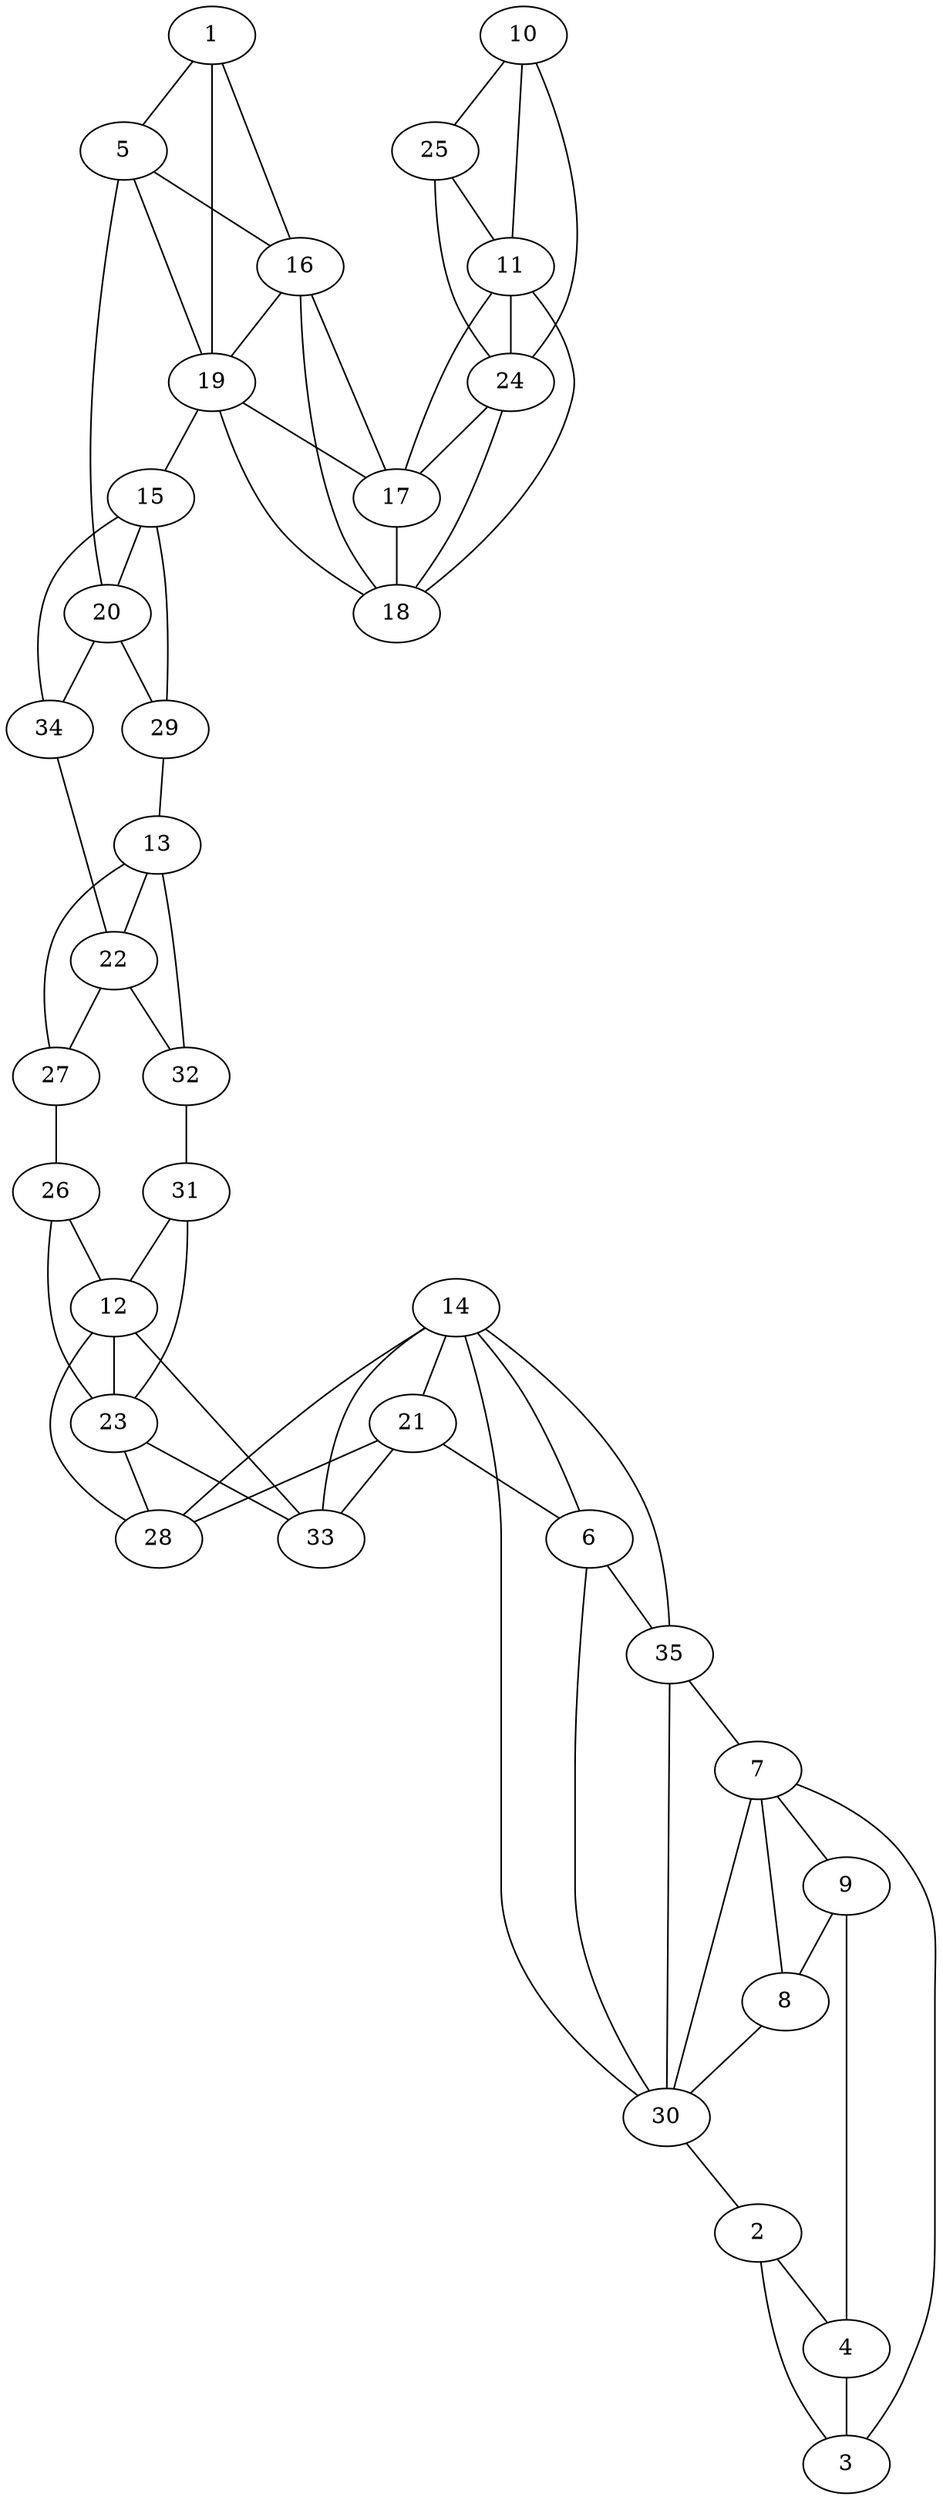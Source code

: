 graph pdb1pm7 {
	1	 [aaLength=9,
		sequence=DHGFRAFAG,
		type=0];
	5	 [aaLength=9,
		sequence=DHGFRAFAG,
		type=0];
	1 -- 5	 [distance0="10.24464",
		frequency=1,
		type0=1];
	16	 [aaLength=8,
		sequence=GLFFEWLT,
		type=1];
	1 -- 16	 [distance0="25.6276",
		frequency=1,
		type0=2];
	19	 [aaLength=8,
		sequence=GLFFEWLT,
		type=1];
	1 -- 19	 [distance0="25.6276",
		frequency=1,
		type0=3];
	2	 [aaLength=6,
		sequence=SDRDAA,
		type=0];
	3	 [aaLength=8,
		sequence=SFEDVRAS,
		type=0];
	2 -- 3	 [distance0="16.43256",
		distance1="2.0",
		frequency=2,
		type0=1,
		type1=4];
	4	 [aaLength=11,
		sequence=RWEQTQRFIGE,
		type=0];
	2 -- 4	 [distance0="28.57914",
		frequency=1,
		type0=2];
	7	 [aaLength=6,
		sequence=SDRDAA,
		type=0];
	3 -- 7	 [distance0="53.94326",
		frequency=1,
		type0=3];
	9	 [aaLength=11,
		sequence=RWEQTQRFIGE,
		type=0];
	4 -- 9	 [distance0="39.05073",
		frequency=1,
		type0=3];
	4 -- 3	 [distance0="21.85724",
		frequency=1,
		type0=1];
	5 -- 16	 [distance0="16.27054",
		frequency=1,
		type0=2];
	5 -- 19	 [distance0="16.27054",
		frequency=1,
		type0=3];
	20	 [aaLength=7,
		sequence=QVNCSVS,
		type=1];
	5 -- 20	 [distance0="6.0",
		frequency=1,
		type0=4];
	6	 [aaLength=3,
		sequence=NPQ,
		type=0];
	14	 [aaLength=7,
		sequence=STVMYLC,
		type=1];
	6 -- 14	 [distance0="14.1017",
		frequency=1,
		type0=3];
	30	 [aaLength=3,
		sequence=EHT,
		type=1];
	6 -- 30	 [distance0="9.688025",
		frequency=1,
		type0=1];
	35	 [aaLength=3,
		sequence=EHT,
		type=1];
	6 -- 35	 [distance0="9.688025",
		distance1="1.0",
		frequency=2,
		type0=2,
		type1=4];
	7 -- 9	 [distance0="28.69169",
		frequency=1,
		type0=2];
	8	 [aaLength=8,
		sequence=SFEDVRAS,
		type=0];
	7 -- 8	 [distance0="16.62061",
		distance1="2.0",
		frequency=2,
		type0=1,
		type1=4];
	7 -- 30	 [distance0="30.75936",
		frequency=1,
		type0=3];
	8 -- 30	 [distance0="37.09943",
		frequency=1,
		type0=3];
	9 -- 8	 [distance0="21.93408",
		frequency=1,
		type0=1];
	10	 [aaLength=4,
		sequence=KARE,
		type=1];
	11	 [aaLength=5,
		sequence=AWEIT,
		type=1];
	10 -- 11	 [distance0="9.0",
		distance1="5.0",
		frequency=2,
		type0=2,
		type1=4];
	24	 [aaLength=5,
		sequence=AWEIT,
		type=1];
	10 -- 24	 [distance0="9.0",
		frequency=1,
		type0=3];
	25	 [aaLength=4,
		sequence=KARE,
		type=1];
	10 -- 25	 [distance0="0.0",
		frequency=1,
		type0=1];
	17	 [aaLength=3,
		sequence=HVD,
		type=1];
	11 -- 17	 [distance0="8.0",
		frequency=1,
		type0=2];
	18	 [aaLength=3,
		sequence=HVD,
		type=1];
	11 -- 18	 [distance0="8.0",
		distance1="3.0",
		frequency=2,
		type0=3,
		type1=4];
	11 -- 24	 [distance0="0.0",
		frequency=1,
		type0=1];
	12	 [aaLength=4,
		sequence=TIYV,
		type=1];
	23	 [aaLength=4,
		sequence=TIYV,
		type=1];
	12 -- 23	 [distance0="0.0",
		frequency=1,
		type0=1];
	28	 [aaLength=6,
		sequence=AHGFLA,
		type=1];
	12 -- 28	 [distance0="8.0",
		distance1="4.0",
		frequency=2,
		type0=2,
		type1=4];
	13	 [aaLength=7,
		sequence=KYVTCVS,
		type=1];
	22	 [aaLength=7,
		sequence=KYVTCVS,
		type=1];
	13 -- 22	 [distance0="0.0",
		frequency=1,
		type0=1];
	27	 [aaLength=7,
		sequence=SVFDVVV,
		type=1];
	13 -- 27	 [distance0="8.0",
		distance1="1.0",
		frequency=2,
		type0=2,
		type1=4];
	21	 [aaLength=7,
		sequence=STVMYLC,
		type=1];
	14 -- 21	 [distance0="0.0",
		frequency=1,
		type0=1];
	14 -- 28	 [distance0="10.0",
		frequency=1,
		type0=2];
	33	 [aaLength=6,
		sequence=AHGFLA,
		type=1];
	14 -- 33	 [distance0="10.0",
		frequency=1,
		type0=3];
	15	 [aaLength=7,
		sequence=QVNCSVS,
		type=1];
	15 -- 20	 [distance0="0.0",
		frequency=1,
		type0=1];
	29	 [aaLength=7,
		sequence=LRGLHFA,
		type=1];
	15 -- 29	 [distance0="11.0",
		distance1="4.0",
		frequency=2,
		type0=2,
		type1=4];
	16 -- 19	 [distance0="0.0",
		frequency=1,
		type0=1];
	17 -- 16	 [distance0="2.0",
		frequency=1,
		type0=4];
	17 -- 18	 [distance0="0.0",
		frequency=1,
		type0=1];
	18 -- 16	 [distance0="5.0",
		frequency=1,
		type0=2];
	18 -- 19	 [distance0="5.0",
		distance1="2.0",
		frequency=2,
		type0=3,
		type1=4];
	19 -- 15	 [distance0="15.0",
		frequency=1,
		type0=4];
	19 -- 17	 [distance0="5.0",
		frequency=1,
		type0=2];
	20 -- 29	 [distance0="11.0",
		frequency=1,
		type0=2];
	34	 [aaLength=7,
		sequence=LRGLHFA,
		type=1];
	20 -- 34	 [distance0="11.0",
		distance1="4.0",
		frequency=2,
		type0=3,
		type1=4];
	21 -- 6	 [distance0="4.0",
		frequency=1,
		type0=4];
	21 -- 28	 [distance0="10.0",
		frequency=1,
		type0=2];
	21 -- 33	 [distance0="10.0",
		frequency=1,
		type0=3];
	22 -- 27	 [distance0="8.0",
		frequency=1,
		type0=2];
	32	 [aaLength=7,
		sequence=SVFDVVV,
		type=1];
	22 -- 32	 [distance0="8.0",
		distance1="1.0",
		frequency=2,
		type0=3,
		type1=4];
	23 -- 28	 [distance0="8.0",
		frequency=1,
		type0=2];
	23 -- 33	 [distance0="8.0",
		distance1="4.0",
		frequency=2,
		type0=3,
		type1=4];
	24 -- 17	 [distance0="8.0",
		distance1="3.0",
		frequency=2,
		type0=2,
		type1=4];
	24 -- 18	 [distance0="8.0",
		frequency=1,
		type0=3];
	25 -- 11	 [distance0="9.0",
		frequency=1,
		type0=2];
	25 -- 24	 [distance0="9.0",
		distance1="5.0",
		frequency=2,
		type0=3,
		type1=4];
	26	 [aaLength=7,
		sequence=WDSVLLD,
		type=1];
	26 -- 12	 [distance0="12.0",
		distance1="5.0",
		frequency=2,
		type0=2,
		type1=4];
	26 -- 23	 [distance0="12.0",
		frequency=1,
		type0=3];
	27 -- 26	 [distance0="11.0",
		frequency=1,
		type0=4];
	29 -- 13	 [distance0="7.0",
		frequency=1,
		type0=4];
	30 -- 2	 [distance0="22.0",
		frequency=1,
		type0=4];
	30 -- 14	 [distance0="15.0",
		frequency=1,
		type0=3];
	30 -- 35	 [distance0="0.0",
		frequency=1,
		type0=1];
	31	 [aaLength=7,
		sequence=WDSVLLD,
		type=1];
	31 -- 12	 [distance0="12.0",
		frequency=1,
		type0=2];
	31 -- 23	 [distance0="12.0",
		distance1="5.0",
		frequency=2,
		type0=3,
		type1=4];
	32 -- 13	 [distance0="8.0",
		frequency=1,
		type0=2];
	32 -- 31	 [distance0="11.0",
		frequency=1,
		type0=4];
	33 -- 12	 [distance0="8.0",
		frequency=1,
		type0=2];
	34 -- 15	 [distance0="11.0",
		frequency=1,
		type0=2];
	34 -- 22	 [distance0="7.0",
		frequency=1,
		type0=4];
	35 -- 7	 [distance0="22.0",
		frequency=1,
		type0=4];
	35 -- 14	 [distance0="15.0",
		frequency=1,
		type0=3];
}
